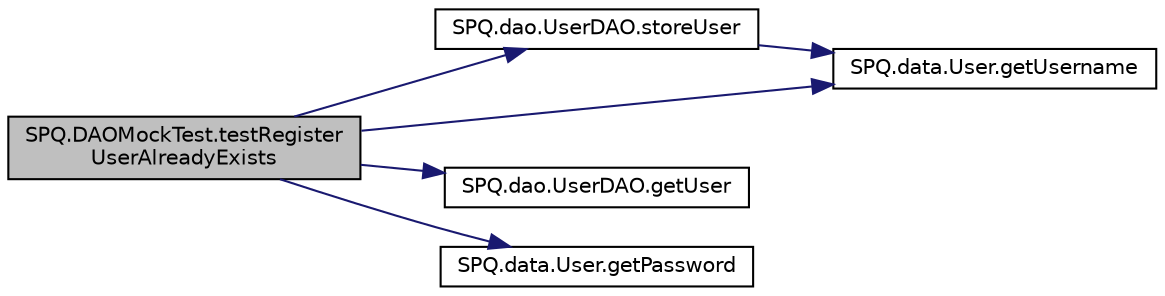 digraph "SPQ.DAOMockTest.testRegisterUserAlreadyExists"
{
  edge [fontname="Helvetica",fontsize="10",labelfontname="Helvetica",labelfontsize="10"];
  node [fontname="Helvetica",fontsize="10",shape=record];
  rankdir="LR";
  Node4 [label="SPQ.DAOMockTest.testRegister\lUserAlreadyExists",height=0.2,width=0.4,color="black", fillcolor="grey75", style="filled", fontcolor="black"];
  Node4 -> Node5 [color="midnightblue",fontsize="10",style="solid",fontname="Helvetica"];
  Node5 [label="SPQ.dao.UserDAO.storeUser",height=0.2,width=0.4,color="black", fillcolor="white", style="filled",URL="$class_s_p_q_1_1dao_1_1_user_d_a_o.html#ad86d4148c7f3fd960fb32de7c68f3f6a"];
  Node5 -> Node6 [color="midnightblue",fontsize="10",style="solid",fontname="Helvetica"];
  Node6 [label="SPQ.data.User.getUsername",height=0.2,width=0.4,color="black", fillcolor="white", style="filled",URL="$class_s_p_q_1_1data_1_1_user.html#a55d2e322edbbe446287ce25baecdd421"];
  Node4 -> Node7 [color="midnightblue",fontsize="10",style="solid",fontname="Helvetica"];
  Node7 [label="SPQ.dao.UserDAO.getUser",height=0.2,width=0.4,color="black", fillcolor="white", style="filled",URL="$class_s_p_q_1_1dao_1_1_user_d_a_o.html#aeb3901e9e260ad977a1b412fe7a9fc0e"];
  Node4 -> Node8 [color="midnightblue",fontsize="10",style="solid",fontname="Helvetica"];
  Node8 [label="SPQ.data.User.getPassword",height=0.2,width=0.4,color="black", fillcolor="white", style="filled",URL="$class_s_p_q_1_1data_1_1_user.html#a688c1eadd21594d52967d87289e23ce2"];
  Node4 -> Node6 [color="midnightblue",fontsize="10",style="solid",fontname="Helvetica"];
}
